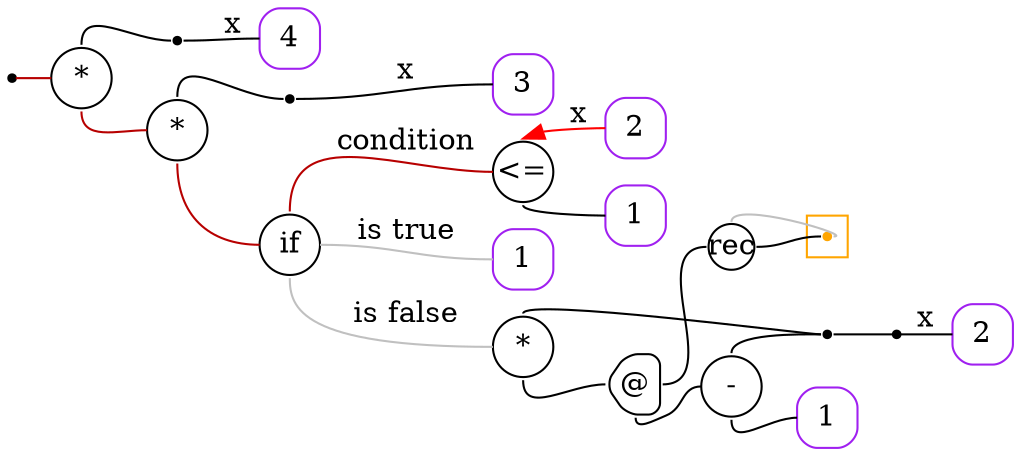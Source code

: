 digraph G {
  rankdir=LR;
  edge[arrowhead=none,arrowtail=none];
  node[fixedsize=true,shape=circle]
  size="9.201041666666667,5.219270833333334";
  labeldistance=0;
  nodesep=.175;
  ranksep=.175;

 nd1[shape=point];
   nd14[label="4",tooltip="nd14-ConstGraph",style=rounded,orientation=90,shape=square,width=.4,height=.4,color="purple"];
 nd42[label="*",tooltip="nd42-BinOpGraph",style=rounded,width=.4,height=.4,color="#000000"];
 nd59[label=" ",tooltip="nd59-ContractGraph",style=rounded,orientation=90,shape=point];
   nd113[label="3",tooltip="nd113-ConstGraph",style=rounded,orientation=90,shape=square,width=.4,height=.4,color="purple"];
 nd84[label="*",tooltip="nd84-BinOpGraph",style=rounded,width=.4,height=.4,color="#000000"];
 nd92[label=" ",tooltip="nd92-ContractGraph",style=rounded,orientation=90,shape=point];
   nd162[label="2",tooltip="nd162-ConstGraph",style=rounded,orientation=90,shape=square,width=.4,height=.4,color="purple"];
 nd166[label="rec",tooltip="nd166-RecurGraph",style=rounded,width=.3,height=.3,color="#000000"];
   subgraph cluster_nd170 {
     graph[style=fill,color="orange"];
     ndcluster_nd170[tooltip="nd170",orientation=90,shape=point,color="orange"];
   };
 nd123[label="if",tooltip="nd123-IfGraph",style=rounded,width=.4,height=.4,color="#000000"];
 nd124[label="<=",tooltip="nd124-BinOpGraph",style=rounded,width=.4,height=.4,color="#000000"];
   nd128[label="1",tooltip="nd128-ConstGraph",style=rounded,orientation=90,shape=square,width=.4,height=.4,color="purple"];
   nd132[label="1",tooltip="nd132-ConstGraph",style=rounded,orientation=90,shape=square,width=.4,height=.4,color="purple"];
 nd133[label="*",tooltip="nd133-BinOpGraph",style=rounded,width=.4,height=.4,color="#000000"];
 nd134[label="@",tooltip="nd134-AppGraph",style=rounded,orientation=90,shape=house,width=.4,height=.4,color="#000000"];
 nd136[label="-",tooltip="nd136-BinOpGraph",style=rounded,width=.4,height=.4,color="#000000"];
   nd140[label="1",tooltip="nd140-ConstGraph",style=rounded,orientation=90,shape=square,width=.4,height=.4,color="purple"];
 nd141[label=" ",tooltip="nd141-ContractGraph",style=rounded,orientation=90,shape=point];
 nd142[label=" ",tooltip="nd142-ContractGraph",style=rounded,orientation=90,shape=point];
   nd196[label="2",tooltip="nd196-ConstGraph",style=rounded,orientation=90,shape=square,width=.4,height=.4,color="purple"];

  nd42->nd59[tailport=n,headport=w];
  nd1->nd42[label="",tailport=e,headport=w,color="#b70000",arrowhead=none,arrowtail=none];
  nd59->nd14[label="x",tailport=e,headport=w];
  nd84->nd92[tailport=n,headport=w];
  nd42->nd84[label="",tailport=s,headport=w,color="#b70000",arrowhead=none,arrowtail=none];
  nd92->nd113[label="x",tailport=e,headport=w];
  nd124->nd128[tailport=s,headport=w];
  nd136->nd140[tailport=s,headport=w];
  nd134->nd166[tailport=e,headport=w,color=black,arrowhead=none,arrowtail=none];
  nd134->nd136[tailport=s,headport=w];
  nd133->nd134[tailport=s,headport=w];
  nd136->nd141[tailport=n,headport=w];
  nd133->nd141[tailport=n,headport=w];
  nd123->nd124[label="condition",tailport=n,headport=w,color="#b70000",arrowhead=none,arrowtail=none];
  nd123->nd132[label="is true",tailport=e,headport=w,color=grey,arrowhead=none,arrowtail=none];
  nd123->nd133[label="is false",tailport=s,headport=w,color=grey,arrowhead=none,arrowtail=none];
  nd124->nd196[dir=back,label="x",headport=w,tailport=n,color=red,arrowtail=normal];
  nd141->nd142[tailport=e,headport=w];
  nd84->nd123[tailport=s,headport=w,color="#b70000",arrowhead=none,arrowtail=none];
  nd142->nd162[label="x",tailport=e,headport=w];
  nd166->ndcluster_nd170[dir=back,headport=e,tailport=n,color=grey,arrowhead=none,arrowtail=none];
  nd166->ndcluster_nd170[tailport=e,headport=w];
}